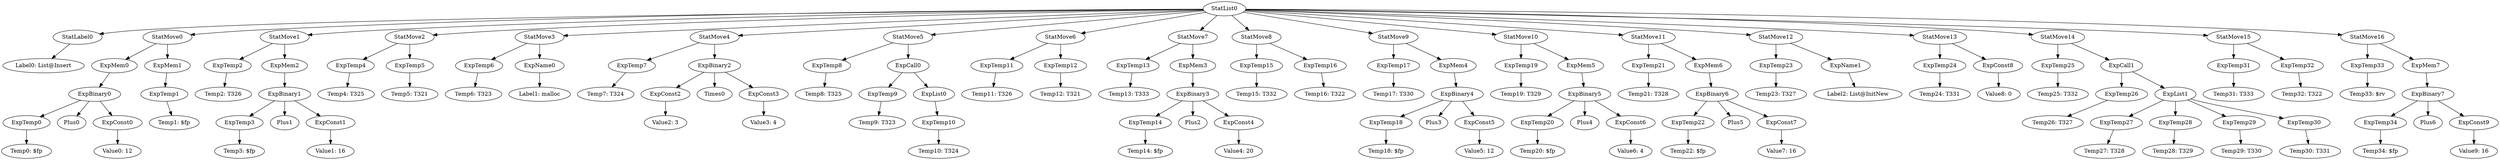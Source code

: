 digraph {
	ordering = out;
	ExpMem7 -> ExpBinary7;
	StatMove16 -> ExpTemp33;
	StatMove16 -> ExpMem7;
	ExpTemp29 -> "Temp29: T330";
	ExpTemp27 -> "Temp27: T328";
	ExpCall1 -> ExpTemp26;
	ExpCall1 -> ExpList1;
	ExpTemp26 -> "Temp26: T327";
	ExpTemp25 -> "Temp25: T332";
	StatMove13 -> ExpTemp24;
	StatMove13 -> ExpConst8;
	ExpTemp24 -> "Temp24: T331";
	ExpMem6 -> ExpBinary6;
	ExpConst7 -> "Value7: 16";
	StatMove11 -> ExpTemp21;
	StatMove11 -> ExpMem6;
	ExpConst9 -> "Value9: 16";
	ExpBinary5 -> ExpTemp20;
	ExpBinary5 -> Plus4;
	ExpBinary5 -> ExpConst6;
	ExpTemp20 -> "Temp20: $fp";
	StatMove10 -> ExpTemp19;
	StatMove10 -> ExpMem5;
	ExpMem4 -> ExpBinary4;
	ExpTemp4 -> "Temp4: T325";
	ExpName0 -> "Label1: malloc";
	ExpTemp22 -> "Temp22: $fp";
	StatMove3 -> ExpTemp6;
	StatMove3 -> ExpName0;
	StatMove15 -> ExpTemp31;
	StatMove15 -> ExpTemp32;
	ExpTemp11 -> "Temp11: T326";
	ExpTemp5 -> "Temp5: T321";
	ExpTemp1 -> "Temp1: $fp";
	ExpTemp28 -> "Temp28: T329";
	ExpTemp14 -> "Temp14: $fp";
	ExpTemp3 -> "Temp3: $fp";
	ExpConst1 -> "Value1: 16";
	ExpConst5 -> "Value5: 12";
	StatMove5 -> ExpTemp8;
	StatMove5 -> ExpCall0;
	StatMove1 -> ExpTemp2;
	StatMove1 -> ExpMem2;
	ExpBinary7 -> ExpTemp34;
	ExpBinary7 -> Plus6;
	ExpBinary7 -> ExpConst9;
	ExpTemp31 -> "Temp31: T333";
	ExpTemp18 -> "Temp18: $fp";
	ExpTemp8 -> "Temp8: T325";
	ExpTemp23 -> "Temp23: T327";
	ExpBinary0 -> ExpTemp0;
	ExpBinary0 -> Plus0;
	ExpBinary0 -> ExpConst0;
	ExpTemp12 -> "Temp12: T321";
	ExpMem2 -> ExpBinary1;
	StatMove14 -> ExpTemp25;
	StatMove14 -> ExpCall1;
	ExpCall0 -> ExpTemp9;
	ExpCall0 -> ExpList0;
	ExpTemp21 -> "Temp21: T328";
	ExpTemp17 -> "Temp17: T330";
	ExpTemp7 -> "Temp7: T324";
	ExpTemp0 -> "Temp0: $fp";
	StatList0 -> StatLabel0;
	StatList0 -> StatMove0;
	StatList0 -> StatMove1;
	StatList0 -> StatMove2;
	StatList0 -> StatMove3;
	StatList0 -> StatMove4;
	StatList0 -> StatMove5;
	StatList0 -> StatMove6;
	StatList0 -> StatMove7;
	StatList0 -> StatMove8;
	StatList0 -> StatMove9;
	StatList0 -> StatMove10;
	StatList0 -> StatMove11;
	StatList0 -> StatMove12;
	StatList0 -> StatMove13;
	StatList0 -> StatMove14;
	StatList0 -> StatMove15;
	StatList0 -> StatMove16;
	ExpTemp19 -> "Temp19: T329";
	StatMove2 -> ExpTemp4;
	StatMove2 -> ExpTemp5;
	ExpTemp2 -> "Temp2: T326";
	ExpTemp10 -> "Temp10: T324";
	ExpList1 -> ExpTemp27;
	ExpList1 -> ExpTemp28;
	ExpList1 -> ExpTemp29;
	ExpList1 -> ExpTemp30;
	ExpBinary1 -> ExpTemp3;
	ExpBinary1 -> Plus1;
	ExpBinary1 -> ExpConst1;
	ExpMem0 -> ExpBinary0;
	StatMove4 -> ExpTemp7;
	StatMove4 -> ExpBinary2;
	StatMove7 -> ExpTemp13;
	StatMove7 -> ExpMem3;
	ExpTemp33 -> "Temp33: $rv";
	ExpBinary4 -> ExpTemp18;
	ExpBinary4 -> Plus3;
	ExpBinary4 -> ExpConst5;
	ExpConst0 -> "Value0: 12";
	ExpTemp34 -> "Temp34: $fp";
	ExpConst6 -> "Value6: 4";
	ExpMem1 -> ExpTemp1;
	StatMove9 -> ExpTemp17;
	StatMove9 -> ExpMem4;
	ExpMem5 -> ExpBinary5;
	StatLabel0 -> "Label0: List@Insert";
	ExpBinary2 -> ExpConst2;
	ExpBinary2 -> Times0;
	ExpBinary2 -> ExpConst3;
	ExpTemp30 -> "Temp30: T331";
	ExpConst3 -> "Value3: 4";
	ExpTemp9 -> "Temp9: T323";
	ExpList0 -> ExpTemp10;
	ExpName1 -> "Label2: List@InitNew";
	ExpTemp15 -> "Temp15: T332";
	ExpTemp6 -> "Temp6: T323";
	StatMove6 -> ExpTemp11;
	StatMove6 -> ExpTemp12;
	ExpTemp13 -> "Temp13: T333";
	ExpBinary6 -> ExpTemp22;
	ExpBinary6 -> Plus5;
	ExpBinary6 -> ExpConst7;
	ExpTemp16 -> "Temp16: T322";
	StatMove12 -> ExpTemp23;
	StatMove12 -> ExpName1;
	ExpConst2 -> "Value2: 3";
	ExpBinary3 -> ExpTemp14;
	ExpBinary3 -> Plus2;
	ExpBinary3 -> ExpConst4;
	ExpConst8 -> "Value8: 0";
	ExpConst4 -> "Value4: 20";
	ExpMem3 -> ExpBinary3;
	ExpTemp32 -> "Temp32: T322";
	StatMove0 -> ExpMem0;
	StatMove0 -> ExpMem1;
	StatMove8 -> ExpTemp15;
	StatMove8 -> ExpTemp16;
}

